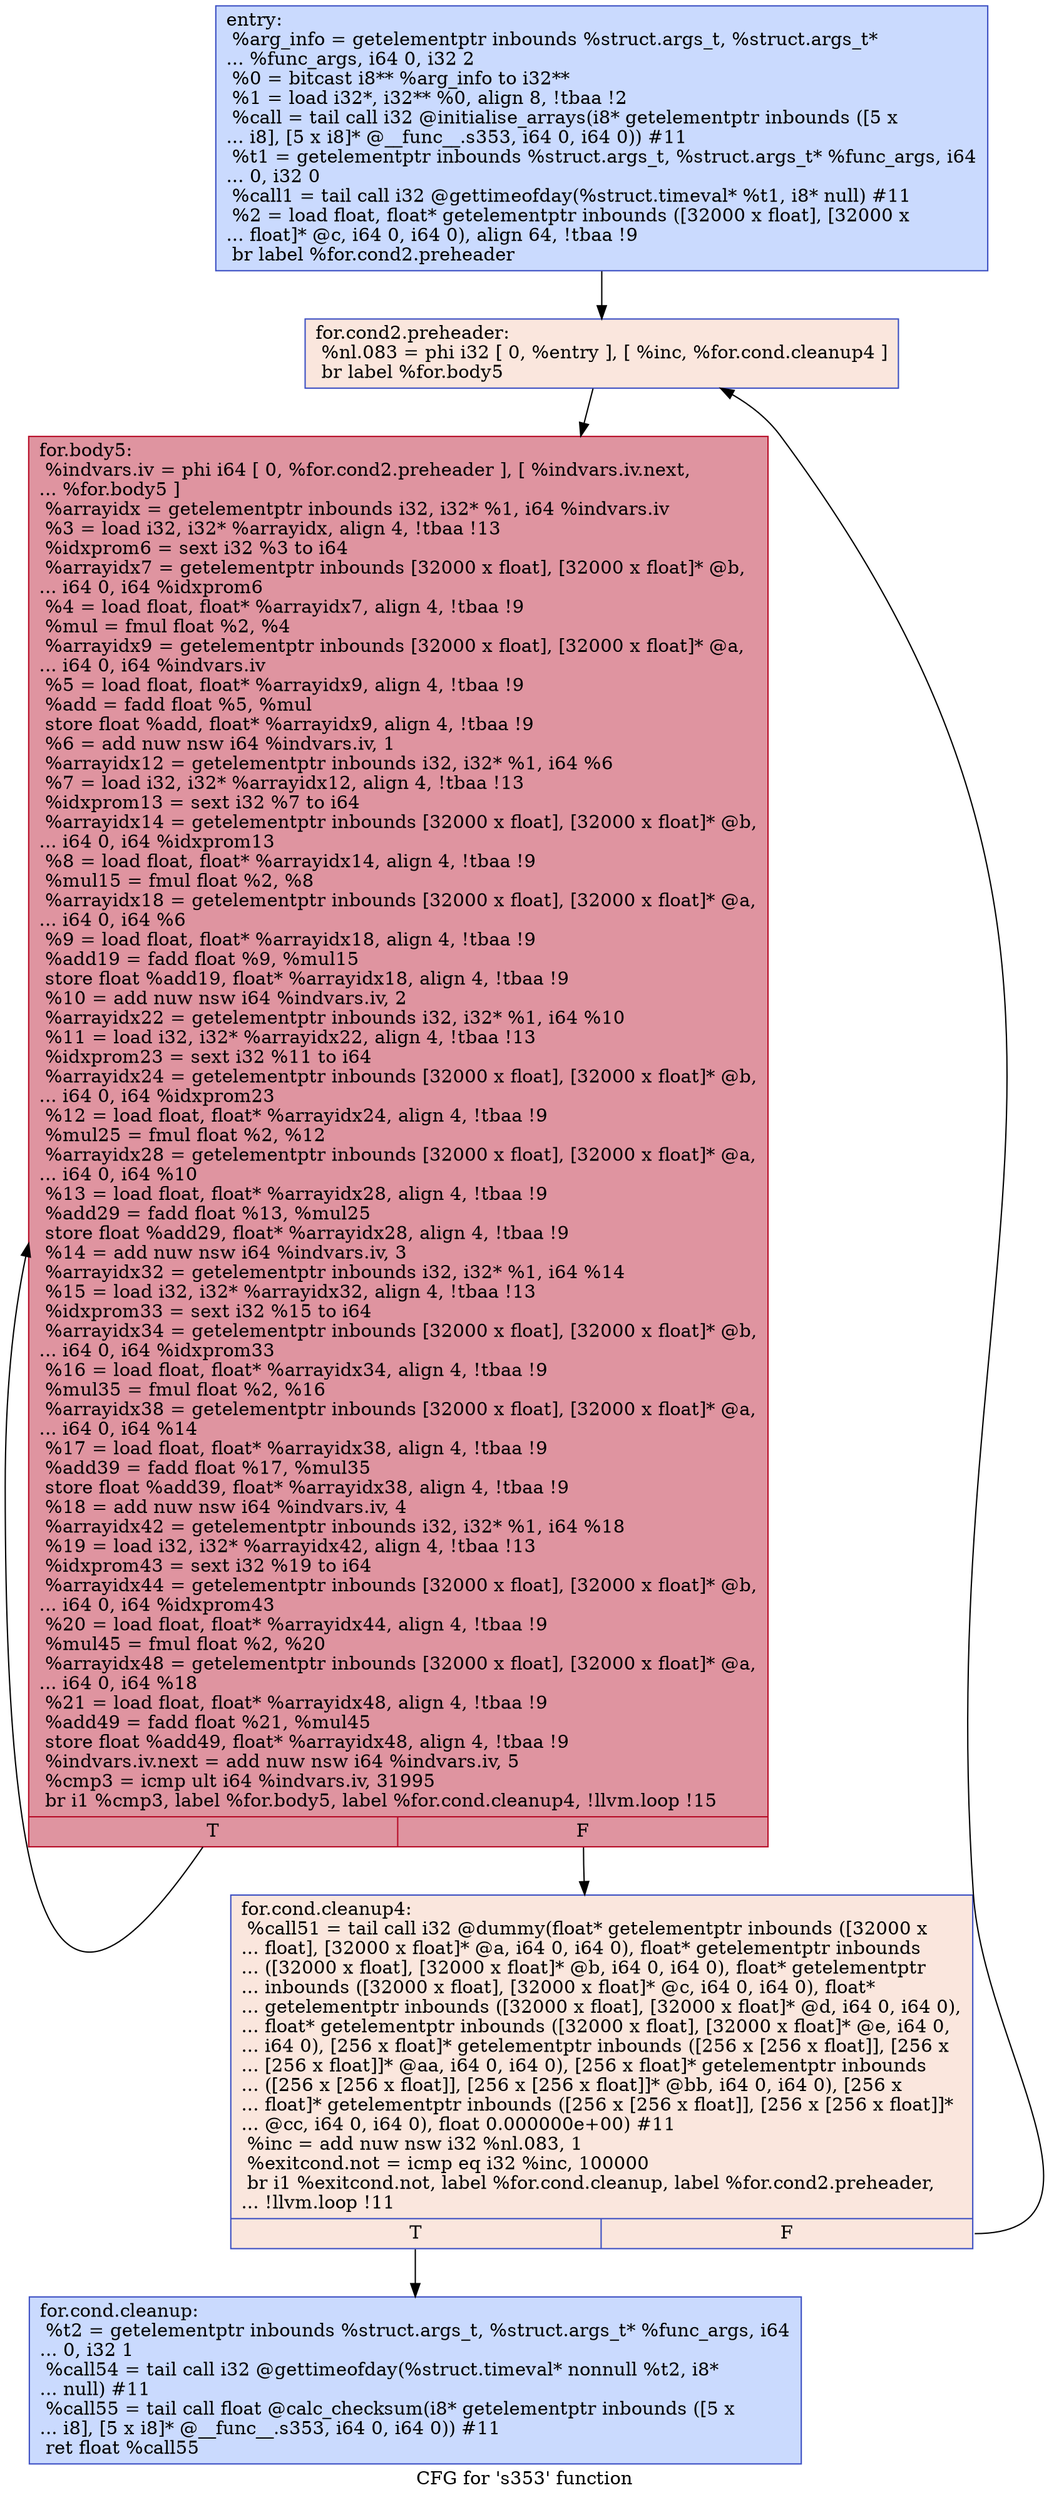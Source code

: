 digraph "CFG for 's353' function" {
	label="CFG for 's353' function";

	Node0x564c93c297c0 [shape=record,color="#3d50c3ff", style=filled, fillcolor="#88abfd70",label="{entry:\l  %arg_info = getelementptr inbounds %struct.args_t, %struct.args_t*\l... %func_args, i64 0, i32 2\l  %0 = bitcast i8** %arg_info to i32**\l  %1 = load i32*, i32** %0, align 8, !tbaa !2\l  %call = tail call i32 @initialise_arrays(i8* getelementptr inbounds ([5 x\l... i8], [5 x i8]* @__func__.s353, i64 0, i64 0)) #11\l  %t1 = getelementptr inbounds %struct.args_t, %struct.args_t* %func_args, i64\l... 0, i32 0\l  %call1 = tail call i32 @gettimeofday(%struct.timeval* %t1, i8* null) #11\l  %2 = load float, float* getelementptr inbounds ([32000 x float], [32000 x\l... float]* @c, i64 0, i64 0), align 64, !tbaa !9\l  br label %for.cond2.preheader\l}"];
	Node0x564c93c297c0 -> Node0x564c93c29ec0;
	Node0x564c93c29ec0 [shape=record,color="#3d50c3ff", style=filled, fillcolor="#f3c7b170",label="{for.cond2.preheader:                              \l  %nl.083 = phi i32 [ 0, %entry ], [ %inc, %for.cond.cleanup4 ]\l  br label %for.body5\l}"];
	Node0x564c93c29ec0 -> Node0x564c93c2a160;
	Node0x564c93c2a280 [shape=record,color="#3d50c3ff", style=filled, fillcolor="#88abfd70",label="{for.cond.cleanup:                                 \l  %t2 = getelementptr inbounds %struct.args_t, %struct.args_t* %func_args, i64\l... 0, i32 1\l  %call54 = tail call i32 @gettimeofday(%struct.timeval* nonnull %t2, i8*\l... null) #11\l  %call55 = tail call float @calc_checksum(i8* getelementptr inbounds ([5 x\l... i8], [5 x i8]* @__func__.s353, i64 0, i64 0)) #11\l  ret float %call55\l}"];
	Node0x564c93c2a010 [shape=record,color="#3d50c3ff", style=filled, fillcolor="#f3c7b170",label="{for.cond.cleanup4:                                \l  %call51 = tail call i32 @dummy(float* getelementptr inbounds ([32000 x\l... float], [32000 x float]* @a, i64 0, i64 0), float* getelementptr inbounds\l... ([32000 x float], [32000 x float]* @b, i64 0, i64 0), float* getelementptr\l... inbounds ([32000 x float], [32000 x float]* @c, i64 0, i64 0), float*\l... getelementptr inbounds ([32000 x float], [32000 x float]* @d, i64 0, i64 0),\l... float* getelementptr inbounds ([32000 x float], [32000 x float]* @e, i64 0,\l... i64 0), [256 x float]* getelementptr inbounds ([256 x [256 x float]], [256 x\l... [256 x float]]* @aa, i64 0, i64 0), [256 x float]* getelementptr inbounds\l... ([256 x [256 x float]], [256 x [256 x float]]* @bb, i64 0, i64 0), [256 x\l... float]* getelementptr inbounds ([256 x [256 x float]], [256 x [256 x float]]*\l... @cc, i64 0, i64 0), float 0.000000e+00) #11\l  %inc = add nuw nsw i32 %nl.083, 1\l  %exitcond.not = icmp eq i32 %inc, 100000\l  br i1 %exitcond.not, label %for.cond.cleanup, label %for.cond2.preheader,\l... !llvm.loop !11\l|{<s0>T|<s1>F}}"];
	Node0x564c93c2a010:s0 -> Node0x564c93c2a280;
	Node0x564c93c2a010:s1 -> Node0x564c93c29ec0;
	Node0x564c93c2a160 [shape=record,color="#b70d28ff", style=filled, fillcolor="#b70d2870",label="{for.body5:                                        \l  %indvars.iv = phi i64 [ 0, %for.cond2.preheader ], [ %indvars.iv.next,\l... %for.body5 ]\l  %arrayidx = getelementptr inbounds i32, i32* %1, i64 %indvars.iv\l  %3 = load i32, i32* %arrayidx, align 4, !tbaa !13\l  %idxprom6 = sext i32 %3 to i64\l  %arrayidx7 = getelementptr inbounds [32000 x float], [32000 x float]* @b,\l... i64 0, i64 %idxprom6\l  %4 = load float, float* %arrayidx7, align 4, !tbaa !9\l  %mul = fmul float %2, %4\l  %arrayidx9 = getelementptr inbounds [32000 x float], [32000 x float]* @a,\l... i64 0, i64 %indvars.iv\l  %5 = load float, float* %arrayidx9, align 4, !tbaa !9\l  %add = fadd float %5, %mul\l  store float %add, float* %arrayidx9, align 4, !tbaa !9\l  %6 = add nuw nsw i64 %indvars.iv, 1\l  %arrayidx12 = getelementptr inbounds i32, i32* %1, i64 %6\l  %7 = load i32, i32* %arrayidx12, align 4, !tbaa !13\l  %idxprom13 = sext i32 %7 to i64\l  %arrayidx14 = getelementptr inbounds [32000 x float], [32000 x float]* @b,\l... i64 0, i64 %idxprom13\l  %8 = load float, float* %arrayidx14, align 4, !tbaa !9\l  %mul15 = fmul float %2, %8\l  %arrayidx18 = getelementptr inbounds [32000 x float], [32000 x float]* @a,\l... i64 0, i64 %6\l  %9 = load float, float* %arrayidx18, align 4, !tbaa !9\l  %add19 = fadd float %9, %mul15\l  store float %add19, float* %arrayidx18, align 4, !tbaa !9\l  %10 = add nuw nsw i64 %indvars.iv, 2\l  %arrayidx22 = getelementptr inbounds i32, i32* %1, i64 %10\l  %11 = load i32, i32* %arrayidx22, align 4, !tbaa !13\l  %idxprom23 = sext i32 %11 to i64\l  %arrayidx24 = getelementptr inbounds [32000 x float], [32000 x float]* @b,\l... i64 0, i64 %idxprom23\l  %12 = load float, float* %arrayidx24, align 4, !tbaa !9\l  %mul25 = fmul float %2, %12\l  %arrayidx28 = getelementptr inbounds [32000 x float], [32000 x float]* @a,\l... i64 0, i64 %10\l  %13 = load float, float* %arrayidx28, align 4, !tbaa !9\l  %add29 = fadd float %13, %mul25\l  store float %add29, float* %arrayidx28, align 4, !tbaa !9\l  %14 = add nuw nsw i64 %indvars.iv, 3\l  %arrayidx32 = getelementptr inbounds i32, i32* %1, i64 %14\l  %15 = load i32, i32* %arrayidx32, align 4, !tbaa !13\l  %idxprom33 = sext i32 %15 to i64\l  %arrayidx34 = getelementptr inbounds [32000 x float], [32000 x float]* @b,\l... i64 0, i64 %idxprom33\l  %16 = load float, float* %arrayidx34, align 4, !tbaa !9\l  %mul35 = fmul float %2, %16\l  %arrayidx38 = getelementptr inbounds [32000 x float], [32000 x float]* @a,\l... i64 0, i64 %14\l  %17 = load float, float* %arrayidx38, align 4, !tbaa !9\l  %add39 = fadd float %17, %mul35\l  store float %add39, float* %arrayidx38, align 4, !tbaa !9\l  %18 = add nuw nsw i64 %indvars.iv, 4\l  %arrayidx42 = getelementptr inbounds i32, i32* %1, i64 %18\l  %19 = load i32, i32* %arrayidx42, align 4, !tbaa !13\l  %idxprom43 = sext i32 %19 to i64\l  %arrayidx44 = getelementptr inbounds [32000 x float], [32000 x float]* @b,\l... i64 0, i64 %idxprom43\l  %20 = load float, float* %arrayidx44, align 4, !tbaa !9\l  %mul45 = fmul float %2, %20\l  %arrayidx48 = getelementptr inbounds [32000 x float], [32000 x float]* @a,\l... i64 0, i64 %18\l  %21 = load float, float* %arrayidx48, align 4, !tbaa !9\l  %add49 = fadd float %21, %mul45\l  store float %add49, float* %arrayidx48, align 4, !tbaa !9\l  %indvars.iv.next = add nuw nsw i64 %indvars.iv, 5\l  %cmp3 = icmp ult i64 %indvars.iv, 31995\l  br i1 %cmp3, label %for.body5, label %for.cond.cleanup4, !llvm.loop !15\l|{<s0>T|<s1>F}}"];
	Node0x564c93c2a160:s0 -> Node0x564c93c2a160;
	Node0x564c93c2a160:s1 -> Node0x564c93c2a010;
}
